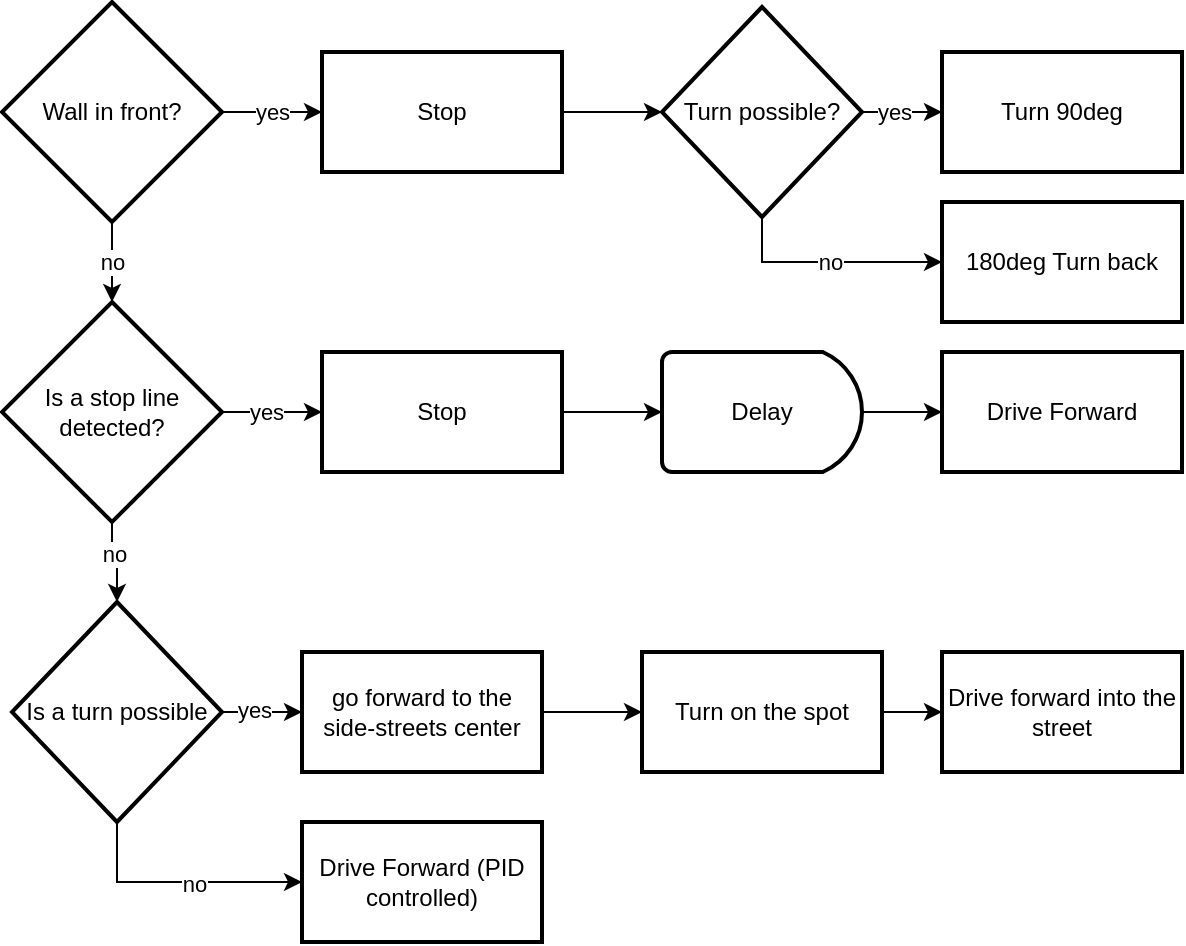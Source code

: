 <mxfile version="18.0.5" type="device"><diagram id="NdA9KL4M1A4Z1aguvm-m" name="Page-1"><mxGraphModel dx="1483" dy="766" grid="1" gridSize="10" guides="1" tooltips="1" connect="1" arrows="1" fold="1" page="1" pageScale="1" pageWidth="827" pageHeight="1169" math="0" shadow="0"><root><mxCell id="0"/><mxCell id="1" parent="0"/><mxCell id="F4AEaUo94V6aJ_GK0tAD-5" value="yes" style="edgeStyle=orthogonalEdgeStyle;rounded=0;orthogonalLoop=1;jettySize=auto;html=1;" parent="1" source="F4AEaUo94V6aJ_GK0tAD-2" target="F4AEaUo94V6aJ_GK0tAD-4" edge="1"><mxGeometry relative="1" as="geometry"/></mxCell><mxCell id="F4AEaUo94V6aJ_GK0tAD-7" value="no" style="edgeStyle=orthogonalEdgeStyle;rounded=0;orthogonalLoop=1;jettySize=auto;html=1;entryX=0.5;entryY=0;entryDx=0;entryDy=0;entryPerimeter=0;" parent="1" source="F4AEaUo94V6aJ_GK0tAD-2" target="F4AEaUo94V6aJ_GK0tAD-6" edge="1"><mxGeometry relative="1" as="geometry"><mxPoint x="230" y="329" as="sourcePoint"/><mxPoint x="230" y="369" as="targetPoint"/></mxGeometry></mxCell><mxCell id="F4AEaUo94V6aJ_GK0tAD-2" value="Wall in front?" style="strokeWidth=2;html=1;shape=mxgraph.flowchart.decision;whiteSpace=wrap;" parent="1" vertex="1"><mxGeometry x="160" y="190" width="110" height="110" as="geometry"/></mxCell><mxCell id="F4AEaUo94V6aJ_GK0tAD-30" value="" style="edgeStyle=orthogonalEdgeStyle;rounded=0;orthogonalLoop=1;jettySize=auto;html=1;" parent="1" source="F4AEaUo94V6aJ_GK0tAD-4" target="F4AEaUo94V6aJ_GK0tAD-28" edge="1"><mxGeometry relative="1" as="geometry"/></mxCell><mxCell id="F4AEaUo94V6aJ_GK0tAD-4" value="Stop" style="whiteSpace=wrap;html=1;strokeWidth=2;" parent="1" vertex="1"><mxGeometry x="320" y="215" width="120" height="60" as="geometry"/></mxCell><mxCell id="F4AEaUo94V6aJ_GK0tAD-9" value="" style="edgeStyle=orthogonalEdgeStyle;rounded=0;orthogonalLoop=1;jettySize=auto;html=1;" parent="1" source="F4AEaUo94V6aJ_GK0tAD-6" target="F4AEaUo94V6aJ_GK0tAD-8" edge="1"><mxGeometry relative="1" as="geometry"/></mxCell><mxCell id="F4AEaUo94V6aJ_GK0tAD-27" value="yes" style="edgeLabel;html=1;align=center;verticalAlign=middle;resizable=0;points=[];" parent="F4AEaUo94V6aJ_GK0tAD-9" vertex="1" connectable="0"><mxGeometry x="-0.135" relative="1" as="geometry"><mxPoint as="offset"/></mxGeometry></mxCell><mxCell id="F4AEaUo94V6aJ_GK0tAD-40" value="" style="edgeStyle=orthogonalEdgeStyle;rounded=0;orthogonalLoop=1;jettySize=auto;html=1;" parent="1" source="F4AEaUo94V6aJ_GK0tAD-6" target="F4AEaUo94V6aJ_GK0tAD-39" edge="1"><mxGeometry relative="1" as="geometry"/></mxCell><mxCell id="F4AEaUo94V6aJ_GK0tAD-41" value="no" style="edgeLabel;html=1;align=center;verticalAlign=middle;resizable=0;points=[];" parent="F4AEaUo94V6aJ_GK0tAD-40" vertex="1" connectable="0"><mxGeometry x="-0.236" y="1" relative="1" as="geometry"><mxPoint as="offset"/></mxGeometry></mxCell><mxCell id="F4AEaUo94V6aJ_GK0tAD-6" value="Is a stop line detected?" style="strokeWidth=2;html=1;shape=mxgraph.flowchart.decision;whiteSpace=wrap;" parent="1" vertex="1"><mxGeometry x="160" y="340" width="110" height="110" as="geometry"/></mxCell><mxCell id="F4AEaUo94V6aJ_GK0tAD-36" value="" style="edgeStyle=orthogonalEdgeStyle;rounded=0;orthogonalLoop=1;jettySize=auto;html=1;" parent="1" source="F4AEaUo94V6aJ_GK0tAD-8" target="F4AEaUo94V6aJ_GK0tAD-35" edge="1"><mxGeometry relative="1" as="geometry"/></mxCell><mxCell id="F4AEaUo94V6aJ_GK0tAD-8" value="Stop" style="whiteSpace=wrap;html=1;strokeWidth=2;" parent="1" vertex="1"><mxGeometry x="320" y="365" width="120" height="60" as="geometry"/></mxCell><mxCell id="F4AEaUo94V6aJ_GK0tAD-32" value="" style="edgeStyle=orthogonalEdgeStyle;rounded=0;orthogonalLoop=1;jettySize=auto;html=1;" parent="1" source="F4AEaUo94V6aJ_GK0tAD-28" target="F4AEaUo94V6aJ_GK0tAD-31" edge="1"><mxGeometry relative="1" as="geometry"/></mxCell><mxCell id="HtO2zM--9JWcbtdL4ib8-1" value="yes" style="edgeLabel;html=1;align=center;verticalAlign=middle;resizable=0;points=[];" vertex="1" connectable="0" parent="F4AEaUo94V6aJ_GK0tAD-32"><mxGeometry x="-0.2" relative="1" as="geometry"><mxPoint as="offset"/></mxGeometry></mxCell><mxCell id="F4AEaUo94V6aJ_GK0tAD-34" value="&lt;div&gt;no&lt;/div&gt;" style="edgeStyle=orthogonalEdgeStyle;rounded=0;orthogonalLoop=1;jettySize=auto;html=1;exitX=0.5;exitY=1;exitDx=0;exitDy=0;exitPerimeter=0;entryX=0;entryY=0.5;entryDx=0;entryDy=0;" parent="1" source="F4AEaUo94V6aJ_GK0tAD-28" target="F4AEaUo94V6aJ_GK0tAD-33" edge="1"><mxGeometry relative="1" as="geometry"/></mxCell><mxCell id="F4AEaUo94V6aJ_GK0tAD-28" value="Turn possible?" style="strokeWidth=2;html=1;shape=mxgraph.flowchart.decision;whiteSpace=wrap;" parent="1" vertex="1"><mxGeometry x="490" y="192.5" width="100" height="105" as="geometry"/></mxCell><mxCell id="F4AEaUo94V6aJ_GK0tAD-31" value="Turn 90deg" style="whiteSpace=wrap;html=1;strokeWidth=2;" parent="1" vertex="1"><mxGeometry x="630" y="215" width="120" height="60" as="geometry"/></mxCell><mxCell id="F4AEaUo94V6aJ_GK0tAD-33" value="180deg Turn back" style="whiteSpace=wrap;html=1;strokeWidth=2;" parent="1" vertex="1"><mxGeometry x="630" y="290" width="120" height="60" as="geometry"/></mxCell><mxCell id="F4AEaUo94V6aJ_GK0tAD-38" value="" style="edgeStyle=orthogonalEdgeStyle;rounded=0;orthogonalLoop=1;jettySize=auto;html=1;" parent="1" source="F4AEaUo94V6aJ_GK0tAD-35" target="F4AEaUo94V6aJ_GK0tAD-37" edge="1"><mxGeometry relative="1" as="geometry"/></mxCell><mxCell id="F4AEaUo94V6aJ_GK0tAD-35" value="Delay" style="strokeWidth=2;html=1;shape=mxgraph.flowchart.delay;whiteSpace=wrap;" parent="1" vertex="1"><mxGeometry x="490" y="365" width="100" height="60" as="geometry"/></mxCell><mxCell id="F4AEaUo94V6aJ_GK0tAD-37" value="Drive Forward" style="whiteSpace=wrap;html=1;strokeWidth=2;" parent="1" vertex="1"><mxGeometry x="630" y="365" width="120" height="60" as="geometry"/></mxCell><mxCell id="F4AEaUo94V6aJ_GK0tAD-43" value="" style="edgeStyle=orthogonalEdgeStyle;rounded=0;orthogonalLoop=1;jettySize=auto;html=1;" parent="1" source="F4AEaUo94V6aJ_GK0tAD-39" target="F4AEaUo94V6aJ_GK0tAD-42" edge="1"><mxGeometry relative="1" as="geometry"/></mxCell><mxCell id="F4AEaUo94V6aJ_GK0tAD-44" value="yes" style="edgeLabel;html=1;align=center;verticalAlign=middle;resizable=0;points=[];" parent="F4AEaUo94V6aJ_GK0tAD-43" vertex="1" connectable="0"><mxGeometry x="-0.223" y="1" relative="1" as="geometry"><mxPoint as="offset"/></mxGeometry></mxCell><mxCell id="F4AEaUo94V6aJ_GK0tAD-54" value="" style="edgeStyle=orthogonalEdgeStyle;rounded=0;orthogonalLoop=1;jettySize=auto;html=1;entryX=0;entryY=0.5;entryDx=0;entryDy=0;exitX=0.5;exitY=1;exitDx=0;exitDy=0;exitPerimeter=0;" parent="1" source="F4AEaUo94V6aJ_GK0tAD-39" target="F4AEaUo94V6aJ_GK0tAD-45" edge="1"><mxGeometry relative="1" as="geometry"><mxPoint x="217.5" y="735" as="targetPoint"/></mxGeometry></mxCell><mxCell id="F4AEaUo94V6aJ_GK0tAD-55" value="no" style="edgeLabel;html=1;align=center;verticalAlign=middle;resizable=0;points=[];" parent="F4AEaUo94V6aJ_GK0tAD-54" vertex="1" connectable="0"><mxGeometry x="0.121" y="-1" relative="1" as="geometry"><mxPoint as="offset"/></mxGeometry></mxCell><mxCell id="F4AEaUo94V6aJ_GK0tAD-39" value="Is a turn possible" style="strokeWidth=2;html=1;shape=mxgraph.flowchart.decision;whiteSpace=wrap;" parent="1" vertex="1"><mxGeometry x="165" y="490" width="105" height="110" as="geometry"/></mxCell><mxCell id="F4AEaUo94V6aJ_GK0tAD-50" value="" style="edgeStyle=orthogonalEdgeStyle;rounded=0;orthogonalLoop=1;jettySize=auto;html=1;" parent="1" source="F4AEaUo94V6aJ_GK0tAD-42" target="F4AEaUo94V6aJ_GK0tAD-49" edge="1"><mxGeometry relative="1" as="geometry"/></mxCell><mxCell id="F4AEaUo94V6aJ_GK0tAD-42" value="go forward to the side-streets center" style="whiteSpace=wrap;html=1;strokeWidth=2;" parent="1" vertex="1"><mxGeometry x="310" y="515" width="120" height="60" as="geometry"/></mxCell><mxCell id="F4AEaUo94V6aJ_GK0tAD-45" value="Drive Forward (PID controlled)" style="whiteSpace=wrap;html=1;strokeWidth=2;" parent="1" vertex="1"><mxGeometry x="310" y="600" width="120" height="60" as="geometry"/></mxCell><mxCell id="F4AEaUo94V6aJ_GK0tAD-52" value="" style="edgeStyle=orthogonalEdgeStyle;rounded=0;orthogonalLoop=1;jettySize=auto;html=1;" parent="1" source="F4AEaUo94V6aJ_GK0tAD-49" target="F4AEaUo94V6aJ_GK0tAD-51" edge="1"><mxGeometry relative="1" as="geometry"/></mxCell><mxCell id="F4AEaUo94V6aJ_GK0tAD-49" value="Turn on the spot" style="whiteSpace=wrap;html=1;strokeWidth=2;" parent="1" vertex="1"><mxGeometry x="480" y="515" width="120" height="60" as="geometry"/></mxCell><mxCell id="F4AEaUo94V6aJ_GK0tAD-51" value="Drive forward into the street" style="whiteSpace=wrap;html=1;strokeWidth=2;" parent="1" vertex="1"><mxGeometry x="630" y="515" width="120" height="60" as="geometry"/></mxCell></root></mxGraphModel></diagram></mxfile>